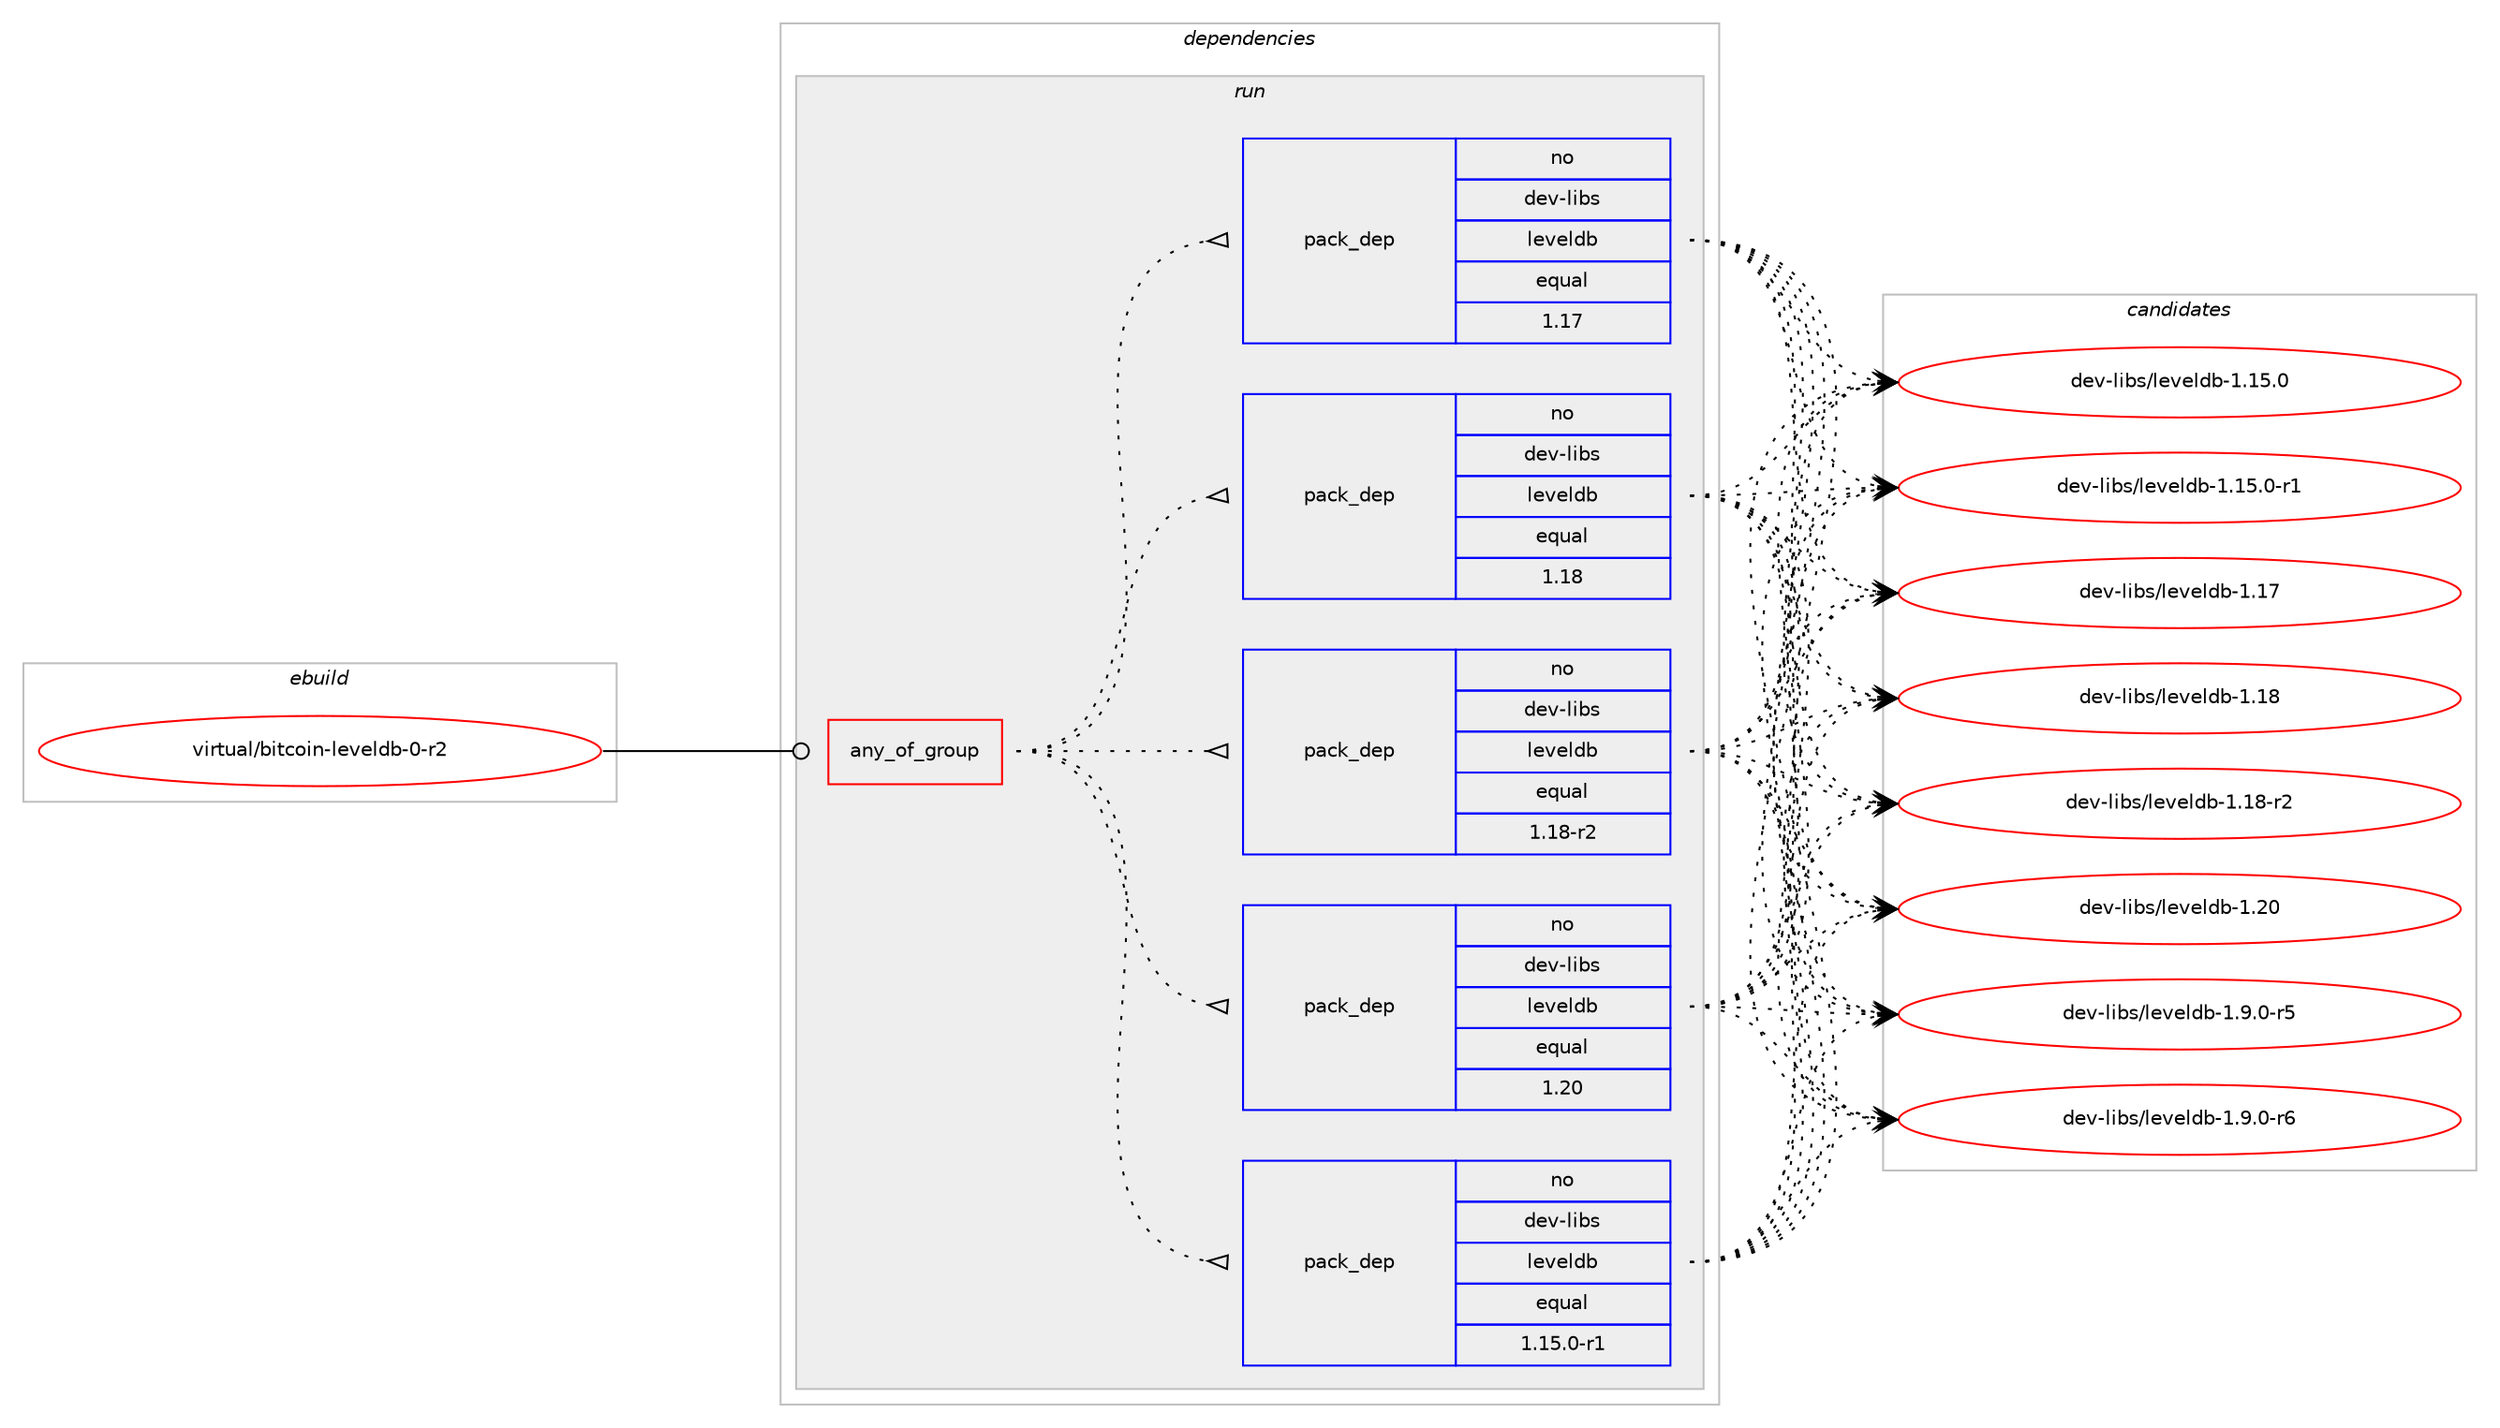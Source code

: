 digraph prolog {

# *************
# Graph options
# *************

newrank=true;
concentrate=true;
compound=true;
graph [rankdir=LR,fontname=Helvetica,fontsize=10,ranksep=1.5];#, ranksep=2.5, nodesep=0.2];
edge  [arrowhead=vee];
node  [fontname=Helvetica,fontsize=10];

# **********
# The ebuild
# **********

subgraph cluster_leftcol {
color=gray;
rank=same;
label=<<i>ebuild</i>>;
id [label="virtual/bitcoin-leveldb-0-r2", color=red, width=4, href="../virtual/bitcoin-leveldb-0-r2.svg"];
}

# ****************
# The dependencies
# ****************

subgraph cluster_midcol {
color=gray;
label=<<i>dependencies</i>>;
subgraph cluster_compile {
fillcolor="#eeeeee";
style=filled;
label=<<i>compile</i>>;
}
subgraph cluster_compileandrun {
fillcolor="#eeeeee";
style=filled;
label=<<i>compile and run</i>>;
}
subgraph cluster_run {
fillcolor="#eeeeee";
style=filled;
label=<<i>run</i>>;
subgraph any27794 {
dependency1740916 [label=<<TABLE BORDER="0" CELLBORDER="1" CELLSPACING="0" CELLPADDING="4"><TR><TD CELLPADDING="10">any_of_group</TD></TR></TABLE>>, shape=none, color=red];subgraph pack1249558 {
dependency1740917 [label=<<TABLE BORDER="0" CELLBORDER="1" CELLSPACING="0" CELLPADDING="4" WIDTH="220"><TR><TD ROWSPAN="6" CELLPADDING="30">pack_dep</TD></TR><TR><TD WIDTH="110">no</TD></TR><TR><TD>dev-libs</TD></TR><TR><TD>leveldb</TD></TR><TR><TD>equal</TD></TR><TR><TD>1.20</TD></TR></TABLE>>, shape=none, color=blue];
}
dependency1740916:e -> dependency1740917:w [weight=20,style="dotted",arrowhead="oinv"];
subgraph pack1249559 {
dependency1740918 [label=<<TABLE BORDER="0" CELLBORDER="1" CELLSPACING="0" CELLPADDING="4" WIDTH="220"><TR><TD ROWSPAN="6" CELLPADDING="30">pack_dep</TD></TR><TR><TD WIDTH="110">no</TD></TR><TR><TD>dev-libs</TD></TR><TR><TD>leveldb</TD></TR><TR><TD>equal</TD></TR><TR><TD>1.18-r2</TD></TR></TABLE>>, shape=none, color=blue];
}
dependency1740916:e -> dependency1740918:w [weight=20,style="dotted",arrowhead="oinv"];
subgraph pack1249560 {
dependency1740919 [label=<<TABLE BORDER="0" CELLBORDER="1" CELLSPACING="0" CELLPADDING="4" WIDTH="220"><TR><TD ROWSPAN="6" CELLPADDING="30">pack_dep</TD></TR><TR><TD WIDTH="110">no</TD></TR><TR><TD>dev-libs</TD></TR><TR><TD>leveldb</TD></TR><TR><TD>equal</TD></TR><TR><TD>1.18</TD></TR></TABLE>>, shape=none, color=blue];
}
dependency1740916:e -> dependency1740919:w [weight=20,style="dotted",arrowhead="oinv"];
subgraph pack1249561 {
dependency1740920 [label=<<TABLE BORDER="0" CELLBORDER="1" CELLSPACING="0" CELLPADDING="4" WIDTH="220"><TR><TD ROWSPAN="6" CELLPADDING="30">pack_dep</TD></TR><TR><TD WIDTH="110">no</TD></TR><TR><TD>dev-libs</TD></TR><TR><TD>leveldb</TD></TR><TR><TD>equal</TD></TR><TR><TD>1.17</TD></TR></TABLE>>, shape=none, color=blue];
}
dependency1740916:e -> dependency1740920:w [weight=20,style="dotted",arrowhead="oinv"];
subgraph pack1249562 {
dependency1740921 [label=<<TABLE BORDER="0" CELLBORDER="1" CELLSPACING="0" CELLPADDING="4" WIDTH="220"><TR><TD ROWSPAN="6" CELLPADDING="30">pack_dep</TD></TR><TR><TD WIDTH="110">no</TD></TR><TR><TD>dev-libs</TD></TR><TR><TD>leveldb</TD></TR><TR><TD>equal</TD></TR><TR><TD>1.15.0-r1</TD></TR></TABLE>>, shape=none, color=blue];
}
dependency1740916:e -> dependency1740921:w [weight=20,style="dotted",arrowhead="oinv"];
}
id:e -> dependency1740916:w [weight=20,style="solid",arrowhead="odot"];
}
}

# **************
# The candidates
# **************

subgraph cluster_choices {
rank=same;
color=gray;
label=<<i>candidates</i>>;

subgraph choice1249558 {
color=black;
nodesep=1;
choice1001011184510810598115471081011181011081009845494649534648 [label="dev-libs/leveldb-1.15.0", color=red, width=4,href="../dev-libs/leveldb-1.15.0.svg"];
choice10010111845108105981154710810111810110810098454946495346484511449 [label="dev-libs/leveldb-1.15.0-r1", color=red, width=4,href="../dev-libs/leveldb-1.15.0-r1.svg"];
choice100101118451081059811547108101118101108100984549464955 [label="dev-libs/leveldb-1.17", color=red, width=4,href="../dev-libs/leveldb-1.17.svg"];
choice100101118451081059811547108101118101108100984549464956 [label="dev-libs/leveldb-1.18", color=red, width=4,href="../dev-libs/leveldb-1.18.svg"];
choice1001011184510810598115471081011181011081009845494649564511450 [label="dev-libs/leveldb-1.18-r2", color=red, width=4,href="../dev-libs/leveldb-1.18-r2.svg"];
choice100101118451081059811547108101118101108100984549465048 [label="dev-libs/leveldb-1.20", color=red, width=4,href="../dev-libs/leveldb-1.20.svg"];
choice100101118451081059811547108101118101108100984549465746484511453 [label="dev-libs/leveldb-1.9.0-r5", color=red, width=4,href="../dev-libs/leveldb-1.9.0-r5.svg"];
choice100101118451081059811547108101118101108100984549465746484511454 [label="dev-libs/leveldb-1.9.0-r6", color=red, width=4,href="../dev-libs/leveldb-1.9.0-r6.svg"];
dependency1740917:e -> choice1001011184510810598115471081011181011081009845494649534648:w [style=dotted,weight="100"];
dependency1740917:e -> choice10010111845108105981154710810111810110810098454946495346484511449:w [style=dotted,weight="100"];
dependency1740917:e -> choice100101118451081059811547108101118101108100984549464955:w [style=dotted,weight="100"];
dependency1740917:e -> choice100101118451081059811547108101118101108100984549464956:w [style=dotted,weight="100"];
dependency1740917:e -> choice1001011184510810598115471081011181011081009845494649564511450:w [style=dotted,weight="100"];
dependency1740917:e -> choice100101118451081059811547108101118101108100984549465048:w [style=dotted,weight="100"];
dependency1740917:e -> choice100101118451081059811547108101118101108100984549465746484511453:w [style=dotted,weight="100"];
dependency1740917:e -> choice100101118451081059811547108101118101108100984549465746484511454:w [style=dotted,weight="100"];
}
subgraph choice1249559 {
color=black;
nodesep=1;
choice1001011184510810598115471081011181011081009845494649534648 [label="dev-libs/leveldb-1.15.0", color=red, width=4,href="../dev-libs/leveldb-1.15.0.svg"];
choice10010111845108105981154710810111810110810098454946495346484511449 [label="dev-libs/leveldb-1.15.0-r1", color=red, width=4,href="../dev-libs/leveldb-1.15.0-r1.svg"];
choice100101118451081059811547108101118101108100984549464955 [label="dev-libs/leveldb-1.17", color=red, width=4,href="../dev-libs/leveldb-1.17.svg"];
choice100101118451081059811547108101118101108100984549464956 [label="dev-libs/leveldb-1.18", color=red, width=4,href="../dev-libs/leveldb-1.18.svg"];
choice1001011184510810598115471081011181011081009845494649564511450 [label="dev-libs/leveldb-1.18-r2", color=red, width=4,href="../dev-libs/leveldb-1.18-r2.svg"];
choice100101118451081059811547108101118101108100984549465048 [label="dev-libs/leveldb-1.20", color=red, width=4,href="../dev-libs/leveldb-1.20.svg"];
choice100101118451081059811547108101118101108100984549465746484511453 [label="dev-libs/leveldb-1.9.0-r5", color=red, width=4,href="../dev-libs/leveldb-1.9.0-r5.svg"];
choice100101118451081059811547108101118101108100984549465746484511454 [label="dev-libs/leveldb-1.9.0-r6", color=red, width=4,href="../dev-libs/leveldb-1.9.0-r6.svg"];
dependency1740918:e -> choice1001011184510810598115471081011181011081009845494649534648:w [style=dotted,weight="100"];
dependency1740918:e -> choice10010111845108105981154710810111810110810098454946495346484511449:w [style=dotted,weight="100"];
dependency1740918:e -> choice100101118451081059811547108101118101108100984549464955:w [style=dotted,weight="100"];
dependency1740918:e -> choice100101118451081059811547108101118101108100984549464956:w [style=dotted,weight="100"];
dependency1740918:e -> choice1001011184510810598115471081011181011081009845494649564511450:w [style=dotted,weight="100"];
dependency1740918:e -> choice100101118451081059811547108101118101108100984549465048:w [style=dotted,weight="100"];
dependency1740918:e -> choice100101118451081059811547108101118101108100984549465746484511453:w [style=dotted,weight="100"];
dependency1740918:e -> choice100101118451081059811547108101118101108100984549465746484511454:w [style=dotted,weight="100"];
}
subgraph choice1249560 {
color=black;
nodesep=1;
choice1001011184510810598115471081011181011081009845494649534648 [label="dev-libs/leveldb-1.15.0", color=red, width=4,href="../dev-libs/leveldb-1.15.0.svg"];
choice10010111845108105981154710810111810110810098454946495346484511449 [label="dev-libs/leveldb-1.15.0-r1", color=red, width=4,href="../dev-libs/leveldb-1.15.0-r1.svg"];
choice100101118451081059811547108101118101108100984549464955 [label="dev-libs/leveldb-1.17", color=red, width=4,href="../dev-libs/leveldb-1.17.svg"];
choice100101118451081059811547108101118101108100984549464956 [label="dev-libs/leveldb-1.18", color=red, width=4,href="../dev-libs/leveldb-1.18.svg"];
choice1001011184510810598115471081011181011081009845494649564511450 [label="dev-libs/leveldb-1.18-r2", color=red, width=4,href="../dev-libs/leveldb-1.18-r2.svg"];
choice100101118451081059811547108101118101108100984549465048 [label="dev-libs/leveldb-1.20", color=red, width=4,href="../dev-libs/leveldb-1.20.svg"];
choice100101118451081059811547108101118101108100984549465746484511453 [label="dev-libs/leveldb-1.9.0-r5", color=red, width=4,href="../dev-libs/leveldb-1.9.0-r5.svg"];
choice100101118451081059811547108101118101108100984549465746484511454 [label="dev-libs/leveldb-1.9.0-r6", color=red, width=4,href="../dev-libs/leveldb-1.9.0-r6.svg"];
dependency1740919:e -> choice1001011184510810598115471081011181011081009845494649534648:w [style=dotted,weight="100"];
dependency1740919:e -> choice10010111845108105981154710810111810110810098454946495346484511449:w [style=dotted,weight="100"];
dependency1740919:e -> choice100101118451081059811547108101118101108100984549464955:w [style=dotted,weight="100"];
dependency1740919:e -> choice100101118451081059811547108101118101108100984549464956:w [style=dotted,weight="100"];
dependency1740919:e -> choice1001011184510810598115471081011181011081009845494649564511450:w [style=dotted,weight="100"];
dependency1740919:e -> choice100101118451081059811547108101118101108100984549465048:w [style=dotted,weight="100"];
dependency1740919:e -> choice100101118451081059811547108101118101108100984549465746484511453:w [style=dotted,weight="100"];
dependency1740919:e -> choice100101118451081059811547108101118101108100984549465746484511454:w [style=dotted,weight="100"];
}
subgraph choice1249561 {
color=black;
nodesep=1;
choice1001011184510810598115471081011181011081009845494649534648 [label="dev-libs/leveldb-1.15.0", color=red, width=4,href="../dev-libs/leveldb-1.15.0.svg"];
choice10010111845108105981154710810111810110810098454946495346484511449 [label="dev-libs/leveldb-1.15.0-r1", color=red, width=4,href="../dev-libs/leveldb-1.15.0-r1.svg"];
choice100101118451081059811547108101118101108100984549464955 [label="dev-libs/leveldb-1.17", color=red, width=4,href="../dev-libs/leveldb-1.17.svg"];
choice100101118451081059811547108101118101108100984549464956 [label="dev-libs/leveldb-1.18", color=red, width=4,href="../dev-libs/leveldb-1.18.svg"];
choice1001011184510810598115471081011181011081009845494649564511450 [label="dev-libs/leveldb-1.18-r2", color=red, width=4,href="../dev-libs/leveldb-1.18-r2.svg"];
choice100101118451081059811547108101118101108100984549465048 [label="dev-libs/leveldb-1.20", color=red, width=4,href="../dev-libs/leveldb-1.20.svg"];
choice100101118451081059811547108101118101108100984549465746484511453 [label="dev-libs/leveldb-1.9.0-r5", color=red, width=4,href="../dev-libs/leveldb-1.9.0-r5.svg"];
choice100101118451081059811547108101118101108100984549465746484511454 [label="dev-libs/leveldb-1.9.0-r6", color=red, width=4,href="../dev-libs/leveldb-1.9.0-r6.svg"];
dependency1740920:e -> choice1001011184510810598115471081011181011081009845494649534648:w [style=dotted,weight="100"];
dependency1740920:e -> choice10010111845108105981154710810111810110810098454946495346484511449:w [style=dotted,weight="100"];
dependency1740920:e -> choice100101118451081059811547108101118101108100984549464955:w [style=dotted,weight="100"];
dependency1740920:e -> choice100101118451081059811547108101118101108100984549464956:w [style=dotted,weight="100"];
dependency1740920:e -> choice1001011184510810598115471081011181011081009845494649564511450:w [style=dotted,weight="100"];
dependency1740920:e -> choice100101118451081059811547108101118101108100984549465048:w [style=dotted,weight="100"];
dependency1740920:e -> choice100101118451081059811547108101118101108100984549465746484511453:w [style=dotted,weight="100"];
dependency1740920:e -> choice100101118451081059811547108101118101108100984549465746484511454:w [style=dotted,weight="100"];
}
subgraph choice1249562 {
color=black;
nodesep=1;
choice1001011184510810598115471081011181011081009845494649534648 [label="dev-libs/leveldb-1.15.0", color=red, width=4,href="../dev-libs/leveldb-1.15.0.svg"];
choice10010111845108105981154710810111810110810098454946495346484511449 [label="dev-libs/leveldb-1.15.0-r1", color=red, width=4,href="../dev-libs/leveldb-1.15.0-r1.svg"];
choice100101118451081059811547108101118101108100984549464955 [label="dev-libs/leveldb-1.17", color=red, width=4,href="../dev-libs/leveldb-1.17.svg"];
choice100101118451081059811547108101118101108100984549464956 [label="dev-libs/leveldb-1.18", color=red, width=4,href="../dev-libs/leveldb-1.18.svg"];
choice1001011184510810598115471081011181011081009845494649564511450 [label="dev-libs/leveldb-1.18-r2", color=red, width=4,href="../dev-libs/leveldb-1.18-r2.svg"];
choice100101118451081059811547108101118101108100984549465048 [label="dev-libs/leveldb-1.20", color=red, width=4,href="../dev-libs/leveldb-1.20.svg"];
choice100101118451081059811547108101118101108100984549465746484511453 [label="dev-libs/leveldb-1.9.0-r5", color=red, width=4,href="../dev-libs/leveldb-1.9.0-r5.svg"];
choice100101118451081059811547108101118101108100984549465746484511454 [label="dev-libs/leveldb-1.9.0-r6", color=red, width=4,href="../dev-libs/leveldb-1.9.0-r6.svg"];
dependency1740921:e -> choice1001011184510810598115471081011181011081009845494649534648:w [style=dotted,weight="100"];
dependency1740921:e -> choice10010111845108105981154710810111810110810098454946495346484511449:w [style=dotted,weight="100"];
dependency1740921:e -> choice100101118451081059811547108101118101108100984549464955:w [style=dotted,weight="100"];
dependency1740921:e -> choice100101118451081059811547108101118101108100984549464956:w [style=dotted,weight="100"];
dependency1740921:e -> choice1001011184510810598115471081011181011081009845494649564511450:w [style=dotted,weight="100"];
dependency1740921:e -> choice100101118451081059811547108101118101108100984549465048:w [style=dotted,weight="100"];
dependency1740921:e -> choice100101118451081059811547108101118101108100984549465746484511453:w [style=dotted,weight="100"];
dependency1740921:e -> choice100101118451081059811547108101118101108100984549465746484511454:w [style=dotted,weight="100"];
}
}

}
